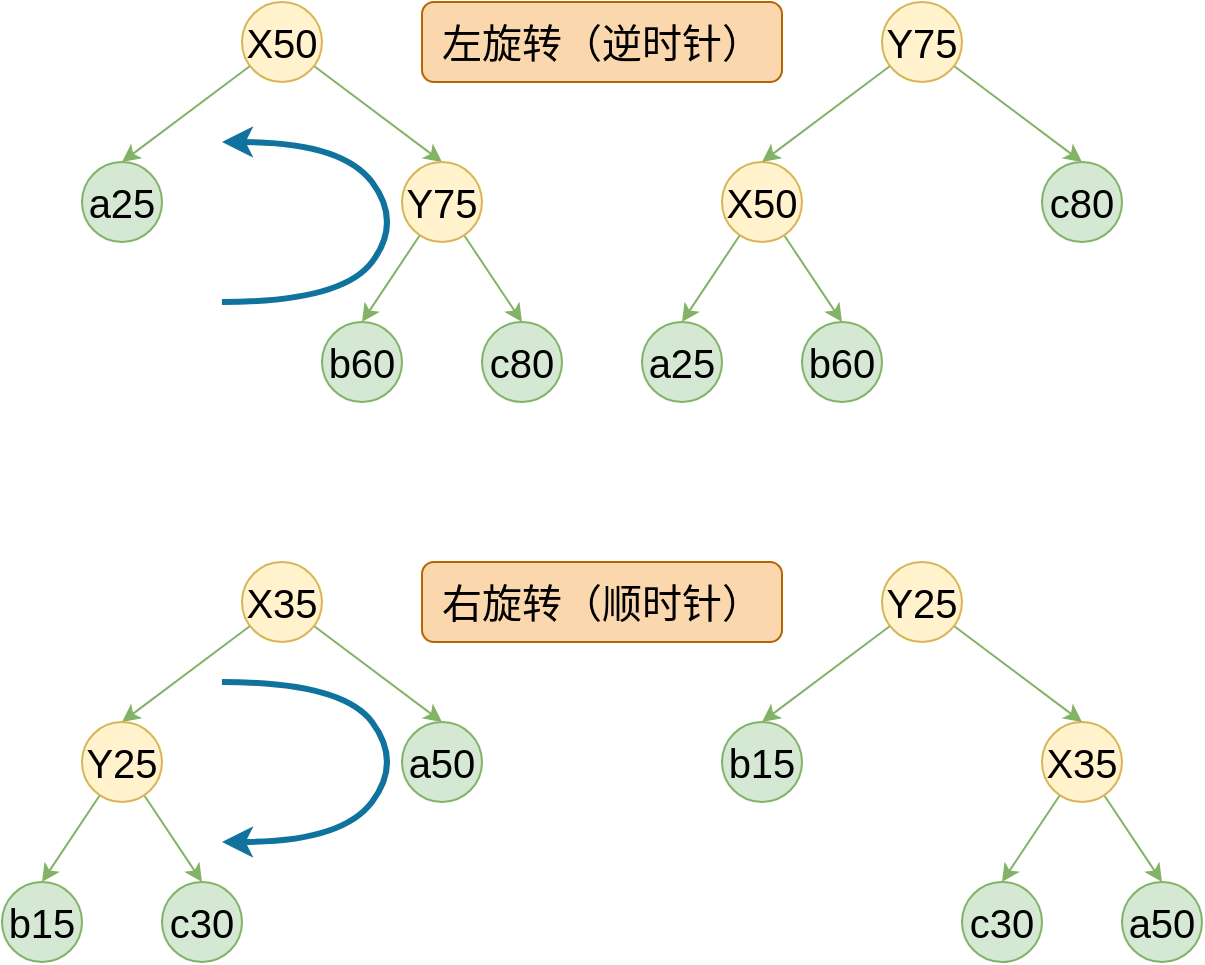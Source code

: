 <mxfile>
    <diagram id="ITe6eI_pdXVTFidJjgHC" name="第 1 页">
        <mxGraphModel dx="1636" dy="1129" grid="1" gridSize="10" guides="1" tooltips="1" connect="1" arrows="1" fold="1" page="1" pageScale="1" pageWidth="827" pageHeight="1169" math="0" shadow="0">
            <root>
                <mxCell id="0"/>
                <mxCell id="1" parent="0"/>
                <mxCell id="49" style="edgeStyle=none;html=1;entryX=0.5;entryY=0;entryDx=0;entryDy=0;fontSize=20;strokeWidth=1;fillColor=#d5e8d4;strokeColor=#82b366;" parent="1" source="31" target="36" edge="1">
                    <mxGeometry relative="1" as="geometry"/>
                </mxCell>
                <mxCell id="50" style="edgeStyle=none;html=1;entryX=0.5;entryY=0;entryDx=0;entryDy=0;fontSize=20;strokeWidth=1;fillColor=#d5e8d4;strokeColor=#82b366;" parent="1" source="31" target="33" edge="1">
                    <mxGeometry relative="1" as="geometry"/>
                </mxCell>
                <mxCell id="31" value="X35" style="ellipse;whiteSpace=wrap;html=1;aspect=fixed;fontSize=20;fillColor=#fff2cc;strokeColor=#d6b656;strokeWidth=1;" parent="1" vertex="1">
                    <mxGeometry x="200" y="400" width="40" height="40" as="geometry"/>
                </mxCell>
                <mxCell id="32" value="c30" style="ellipse;whiteSpace=wrap;html=1;aspect=fixed;fontSize=20;fillColor=#d5e8d4;strokeColor=#82b366;strokeWidth=1;" parent="1" vertex="1">
                    <mxGeometry x="160" y="560" width="40" height="40" as="geometry"/>
                </mxCell>
                <mxCell id="33" value="a50" style="ellipse;whiteSpace=wrap;html=1;aspect=fixed;fontSize=20;fillColor=#d5e8d4;strokeColor=#82b366;strokeWidth=1;" parent="1" vertex="1">
                    <mxGeometry x="280" y="480" width="40" height="40" as="geometry"/>
                </mxCell>
                <mxCell id="51" style="edgeStyle=none;html=1;entryX=0.5;entryY=0;entryDx=0;entryDy=0;fontSize=20;strokeWidth=1;fillColor=#d5e8d4;strokeColor=#82b366;" parent="1" source="36" target="37" edge="1">
                    <mxGeometry relative="1" as="geometry"/>
                </mxCell>
                <mxCell id="52" style="edgeStyle=none;html=1;entryX=0.5;entryY=0;entryDx=0;entryDy=0;fontSize=20;strokeWidth=1;fillColor=#d5e8d4;strokeColor=#82b366;" parent="1" source="36" target="32" edge="1">
                    <mxGeometry relative="1" as="geometry"/>
                </mxCell>
                <mxCell id="36" value="Y25" style="ellipse;whiteSpace=wrap;html=1;aspect=fixed;fontSize=20;fillColor=#fff2cc;strokeColor=#d6b656;strokeWidth=1;" parent="1" vertex="1">
                    <mxGeometry x="120" y="480" width="40" height="40" as="geometry"/>
                </mxCell>
                <mxCell id="37" value="b15" style="ellipse;whiteSpace=wrap;html=1;aspect=fixed;fontSize=20;fillColor=#d5e8d4;strokeColor=#82b366;strokeWidth=1;" parent="1" vertex="1">
                    <mxGeometry x="80" y="560" width="40" height="40" as="geometry"/>
                </mxCell>
                <mxCell id="55" style="edgeStyle=none;html=1;entryX=0.5;entryY=0;entryDx=0;entryDy=0;fontSize=20;strokeWidth=1;fillColor=#d5e8d4;strokeColor=#82b366;" parent="1" source="40" target="41" edge="1">
                    <mxGeometry relative="1" as="geometry"/>
                </mxCell>
                <mxCell id="56" style="edgeStyle=none;html=1;entryX=0.5;entryY=0;entryDx=0;entryDy=0;fontSize=20;strokeWidth=1;fillColor=#d5e8d4;strokeColor=#82b366;" parent="1" source="40" target="46" edge="1">
                    <mxGeometry relative="1" as="geometry"/>
                </mxCell>
                <mxCell id="40" value="X35" style="ellipse;whiteSpace=wrap;html=1;aspect=fixed;fontSize=20;fillColor=#fff2cc;strokeColor=#d6b656;strokeWidth=1;" parent="1" vertex="1">
                    <mxGeometry x="600" y="480" width="40" height="40" as="geometry"/>
                </mxCell>
                <mxCell id="41" value="c30" style="ellipse;whiteSpace=wrap;html=1;aspect=fixed;fontSize=20;fillColor=#d5e8d4;strokeColor=#82b366;strokeWidth=1;" parent="1" vertex="1">
                    <mxGeometry x="560" y="560" width="40" height="40" as="geometry"/>
                </mxCell>
                <mxCell id="42" value="b15" style="ellipse;whiteSpace=wrap;html=1;aspect=fixed;fontSize=20;fillColor=#d5e8d4;strokeColor=#82b366;strokeWidth=1;" parent="1" vertex="1">
                    <mxGeometry x="440" y="480" width="40" height="40" as="geometry"/>
                </mxCell>
                <mxCell id="53" style="edgeStyle=none;html=1;entryX=0.5;entryY=0;entryDx=0;entryDy=0;fontSize=20;strokeWidth=1;fillColor=#d5e8d4;strokeColor=#82b366;" parent="1" source="45" target="42" edge="1">
                    <mxGeometry relative="1" as="geometry"/>
                </mxCell>
                <mxCell id="54" style="edgeStyle=none;html=1;entryX=0.5;entryY=0;entryDx=0;entryDy=0;fontSize=20;strokeWidth=1;fillColor=#d5e8d4;strokeColor=#82b366;" parent="1" source="45" target="40" edge="1">
                    <mxGeometry relative="1" as="geometry"/>
                </mxCell>
                <mxCell id="45" value="Y25" style="ellipse;whiteSpace=wrap;html=1;aspect=fixed;fontSize=20;fillColor=#fff2cc;strokeColor=#d6b656;strokeWidth=1;" parent="1" vertex="1">
                    <mxGeometry x="520" y="400" width="40" height="40" as="geometry"/>
                </mxCell>
                <mxCell id="46" value="a50" style="ellipse;whiteSpace=wrap;html=1;aspect=fixed;fontSize=20;fillColor=#d5e8d4;strokeColor=#82b366;strokeWidth=1;" parent="1" vertex="1">
                    <mxGeometry x="640" y="560" width="40" height="40" as="geometry"/>
                </mxCell>
                <mxCell id="47" value="右旋转&lt;font style=&quot;font-size: 20px;&quot;&gt;（顺时针）&lt;/font&gt;" style="rounded=1;whiteSpace=wrap;html=1;fontSize=20;fillColor=#fad7ac;strokeColor=#b46504;strokeWidth=1;" parent="1" vertex="1">
                    <mxGeometry x="290" y="400" width="180" height="40" as="geometry"/>
                </mxCell>
                <mxCell id="48" value="" style="curved=1;endArrow=classic;html=1;fontSize=18;fillColor=#b1ddf0;strokeColor=#10739e;strokeWidth=3;" parent="1" edge="1">
                    <mxGeometry width="50" height="50" relative="1" as="geometry">
                        <mxPoint x="190" y="460" as="sourcePoint"/>
                        <mxPoint x="190" y="540.0" as="targetPoint"/>
                        <Array as="points">
                            <mxPoint x="250" y="460"/>
                            <mxPoint x="280" y="500"/>
                            <mxPoint x="250" y="540"/>
                        </Array>
                    </mxGeometry>
                </mxCell>
                <mxCell id="57" style="edgeStyle=none;html=1;entryX=0.5;entryY=0;entryDx=0;entryDy=0;fillColor=#d5e8d4;strokeColor=#82b366;fontSize=20;" edge="1" parent="1" source="59" target="61">
                    <mxGeometry relative="1" as="geometry"/>
                </mxCell>
                <mxCell id="58" style="edgeStyle=none;html=1;entryX=0.5;entryY=0;entryDx=0;entryDy=0;fillColor=#d5e8d4;strokeColor=#82b366;fontSize=20;" edge="1" parent="1" source="59" target="64">
                    <mxGeometry relative="1" as="geometry"/>
                </mxCell>
                <mxCell id="59" value="X50" style="ellipse;whiteSpace=wrap;html=1;aspect=fixed;fontSize=20;fillColor=#fff2cc;strokeColor=#d6b656;" vertex="1" parent="1">
                    <mxGeometry x="200" y="120" width="40" height="40" as="geometry"/>
                </mxCell>
                <mxCell id="60" value="c80" style="ellipse;whiteSpace=wrap;html=1;aspect=fixed;fontSize=20;fillColor=#d5e8d4;strokeColor=#82b366;" vertex="1" parent="1">
                    <mxGeometry x="320" y="280" width="40" height="40" as="geometry"/>
                </mxCell>
                <mxCell id="61" value="a25" style="ellipse;whiteSpace=wrap;html=1;aspect=fixed;fontSize=20;fillColor=#d5e8d4;strokeColor=#82b366;" vertex="1" parent="1">
                    <mxGeometry x="120" y="200" width="40" height="40" as="geometry"/>
                </mxCell>
                <mxCell id="62" style="edgeStyle=none;html=1;entryX=0.5;entryY=0;entryDx=0;entryDy=0;fillColor=#d5e8d4;strokeColor=#82b366;fontSize=20;" edge="1" parent="1" source="64" target="65">
                    <mxGeometry relative="1" as="geometry"/>
                </mxCell>
                <mxCell id="63" style="edgeStyle=none;html=1;entryX=0.5;entryY=0;entryDx=0;entryDy=0;fillColor=#d5e8d4;strokeColor=#82b366;fontSize=20;" edge="1" parent="1" source="64" target="60">
                    <mxGeometry relative="1" as="geometry"/>
                </mxCell>
                <mxCell id="64" value="Y75" style="ellipse;whiteSpace=wrap;html=1;aspect=fixed;fontSize=20;fillColor=#fff2cc;strokeColor=#d6b656;" vertex="1" parent="1">
                    <mxGeometry x="280" y="200" width="40" height="40" as="geometry"/>
                </mxCell>
                <mxCell id="65" value="b60" style="ellipse;whiteSpace=wrap;html=1;aspect=fixed;fontSize=20;fillColor=#d5e8d4;strokeColor=#82b366;" vertex="1" parent="1">
                    <mxGeometry x="240" y="280" width="40" height="40" as="geometry"/>
                </mxCell>
                <mxCell id="66" style="edgeStyle=none;html=1;entryX=0.5;entryY=0;entryDx=0;entryDy=0;fillColor=#d5e8d4;strokeColor=#82b366;fontSize=20;" edge="1" parent="1" source="68" target="74">
                    <mxGeometry relative="1" as="geometry"/>
                </mxCell>
                <mxCell id="67" style="edgeStyle=none;html=1;entryX=0.5;entryY=0;entryDx=0;entryDy=0;fillColor=#d5e8d4;strokeColor=#82b366;fontSize=20;" edge="1" parent="1" source="68" target="70">
                    <mxGeometry relative="1" as="geometry"/>
                </mxCell>
                <mxCell id="68" value="X50" style="ellipse;whiteSpace=wrap;html=1;aspect=fixed;fontSize=20;fillColor=#fff2cc;strokeColor=#d6b656;" vertex="1" parent="1">
                    <mxGeometry x="440" y="200" width="40" height="40" as="geometry"/>
                </mxCell>
                <mxCell id="69" value="c80" style="ellipse;whiteSpace=wrap;html=1;aspect=fixed;fontSize=20;fillColor=#d5e8d4;strokeColor=#82b366;" vertex="1" parent="1">
                    <mxGeometry x="600" y="200" width="40" height="40" as="geometry"/>
                </mxCell>
                <mxCell id="70" value="b60" style="ellipse;whiteSpace=wrap;html=1;aspect=fixed;fontSize=20;fillColor=#d5e8d4;strokeColor=#82b366;" vertex="1" parent="1">
                    <mxGeometry x="480" y="280" width="40" height="40" as="geometry"/>
                </mxCell>
                <mxCell id="71" style="edgeStyle=none;html=1;entryX=0.5;entryY=0;entryDx=0;entryDy=0;fillColor=#d5e8d4;strokeColor=#82b366;fontSize=20;" edge="1" parent="1" source="73" target="68">
                    <mxGeometry relative="1" as="geometry"/>
                </mxCell>
                <mxCell id="72" style="edgeStyle=none;html=1;entryX=0.5;entryY=0;entryDx=0;entryDy=0;fillColor=#d5e8d4;strokeColor=#82b366;fontSize=20;" edge="1" parent="1" source="73" target="69">
                    <mxGeometry relative="1" as="geometry"/>
                </mxCell>
                <mxCell id="73" value="Y75" style="ellipse;whiteSpace=wrap;html=1;aspect=fixed;fontSize=20;fillColor=#fff2cc;strokeColor=#d6b656;" vertex="1" parent="1">
                    <mxGeometry x="520" y="120" width="40" height="40" as="geometry"/>
                </mxCell>
                <mxCell id="74" value="a25" style="ellipse;whiteSpace=wrap;html=1;aspect=fixed;fontSize=20;fillColor=#d5e8d4;strokeColor=#82b366;" vertex="1" parent="1">
                    <mxGeometry x="400" y="280" width="40" height="40" as="geometry"/>
                </mxCell>
                <mxCell id="75" value="左旋转&lt;font style=&quot;font-size: 20px;&quot;&gt;（逆时针）&lt;/font&gt;" style="rounded=1;whiteSpace=wrap;html=1;fontSize=20;fillColor=#fad7ac;strokeColor=#b46504;" vertex="1" parent="1">
                    <mxGeometry x="290" y="120" width="180" height="40" as="geometry"/>
                </mxCell>
                <mxCell id="76" value="" style="curved=1;endArrow=classic;html=1;fontSize=20;fillColor=#b1ddf0;strokeColor=#10739e;strokeWidth=3;" edge="1" parent="1">
                    <mxGeometry width="50" height="50" relative="1" as="geometry">
                        <mxPoint x="190.0" y="270" as="sourcePoint"/>
                        <mxPoint x="190.0" y="190" as="targetPoint"/>
                        <Array as="points">
                            <mxPoint x="250" y="270"/>
                            <mxPoint x="280" y="230"/>
                            <mxPoint x="250" y="190"/>
                        </Array>
                    </mxGeometry>
                </mxCell>
            </root>
        </mxGraphModel>
    </diagram>
</mxfile>
